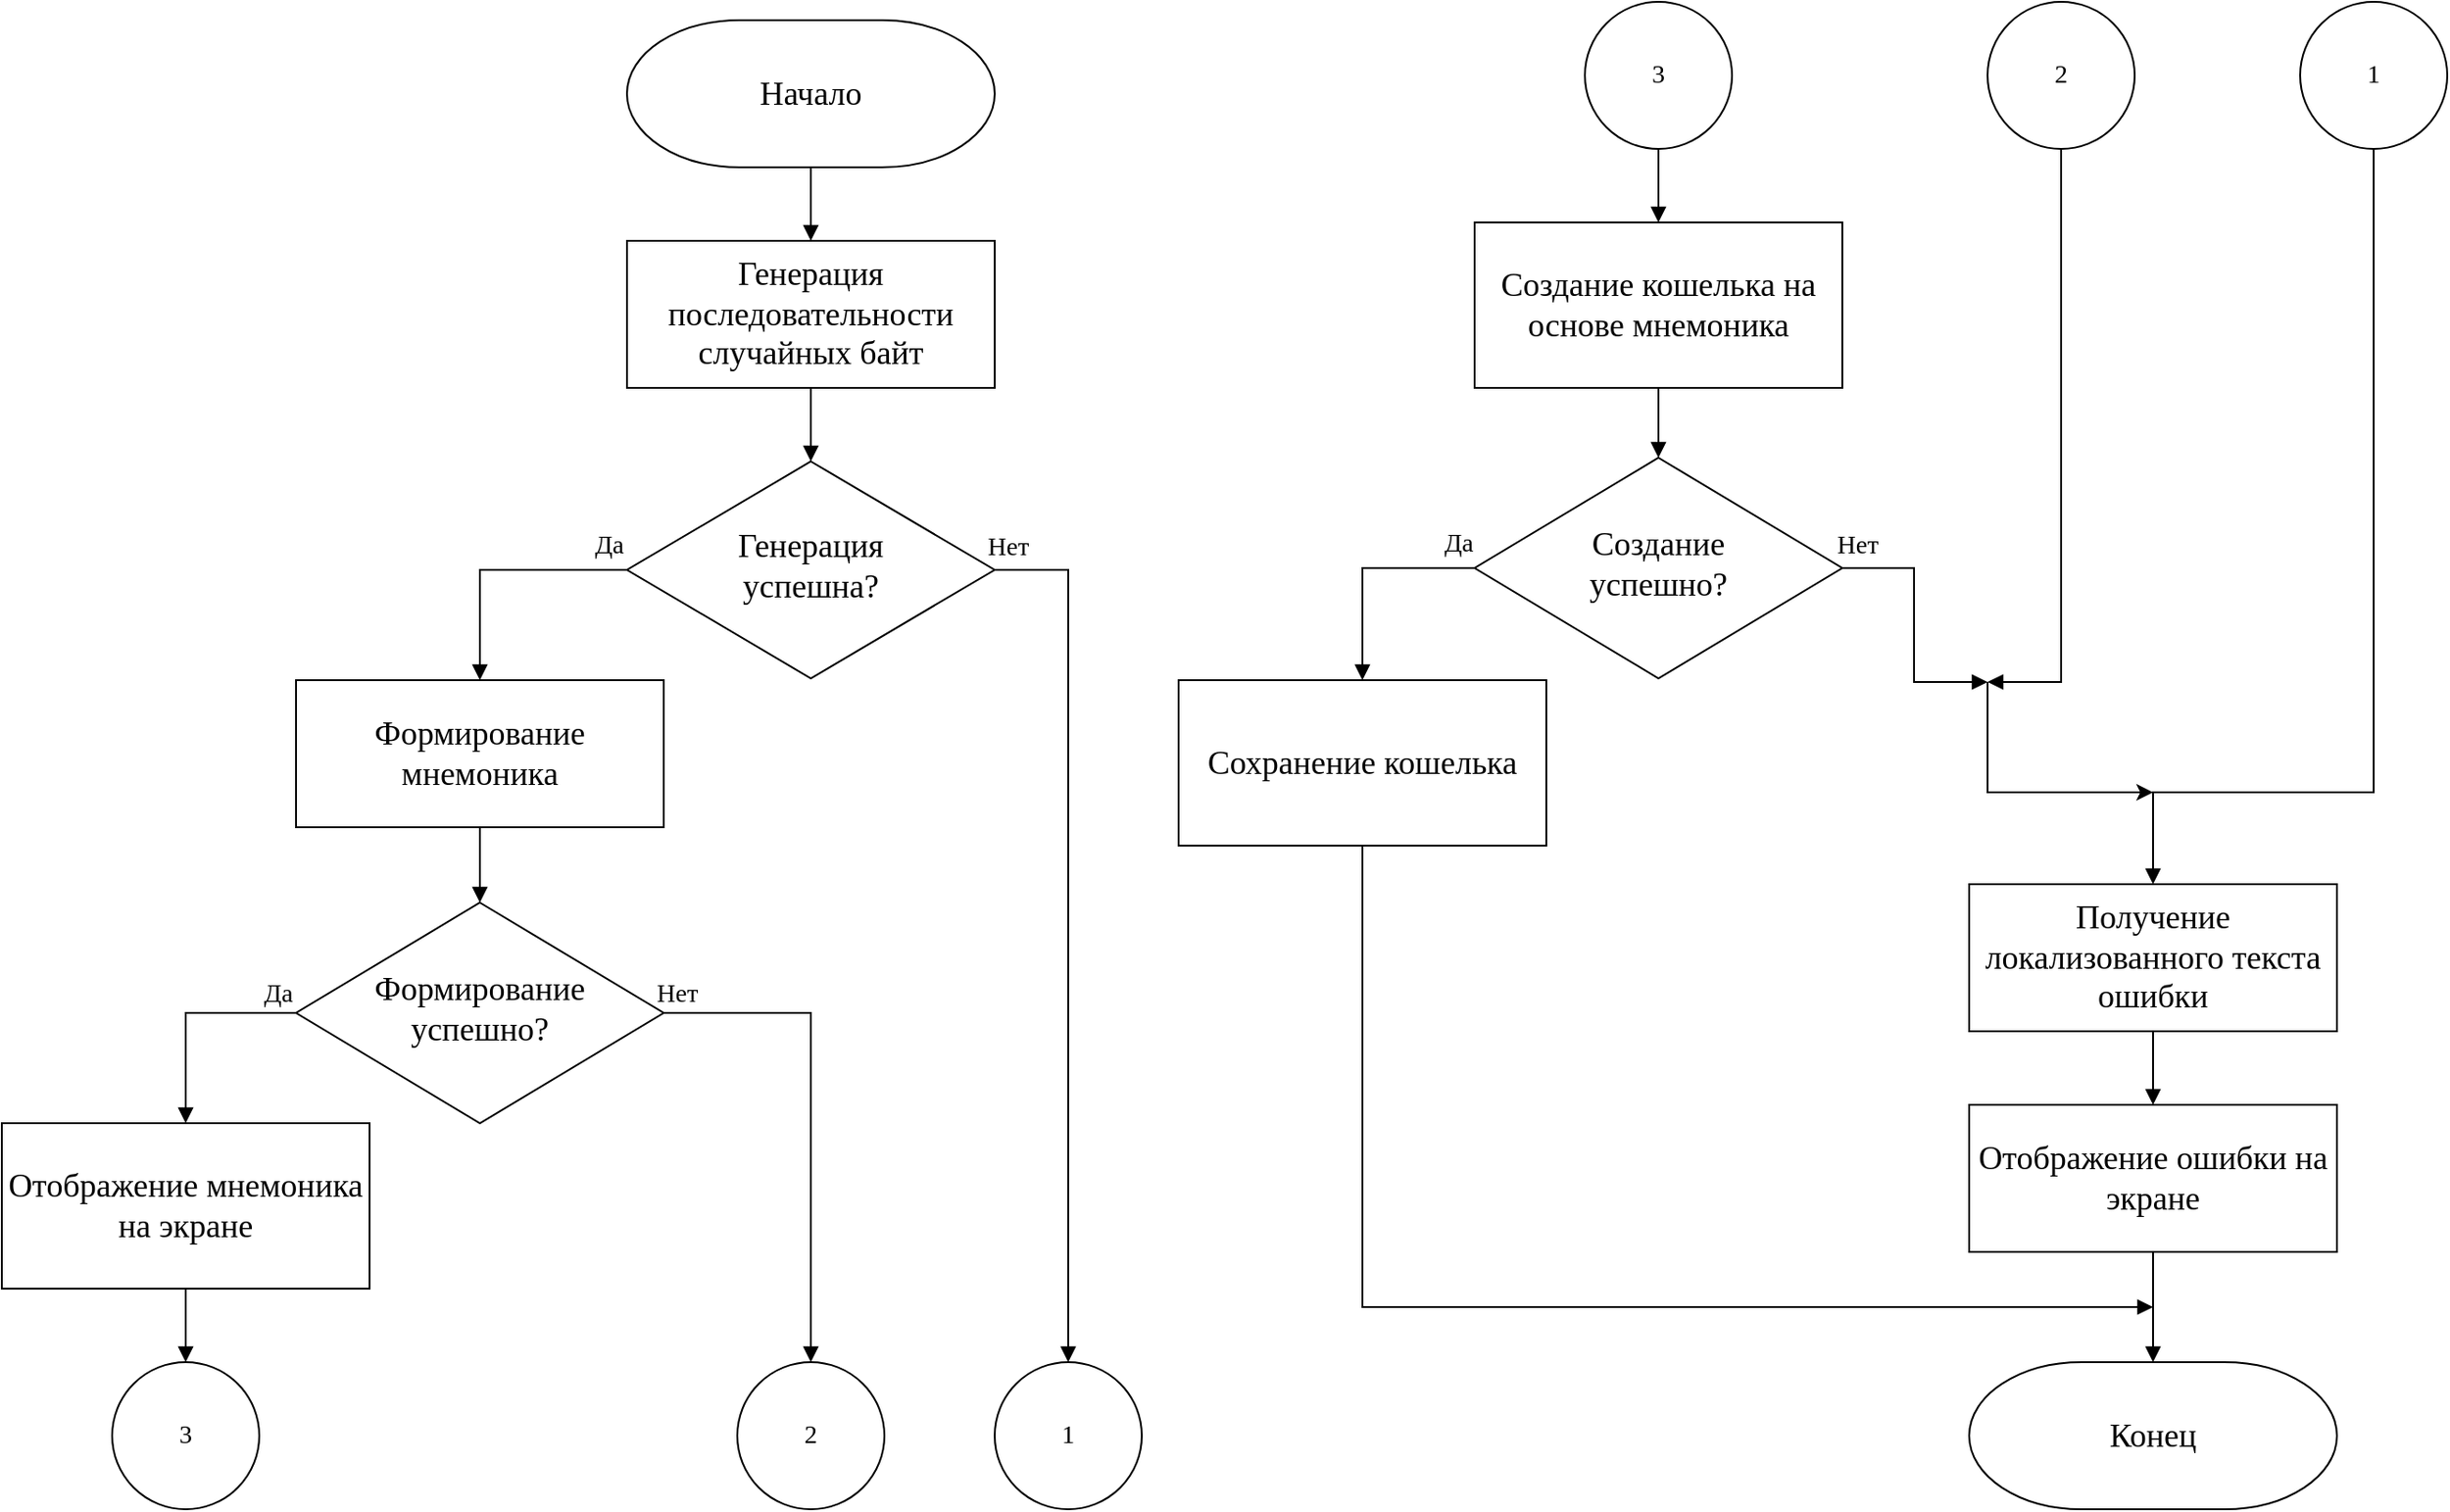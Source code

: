 <mxfile version="14.0.1" type="device" pages="5"><diagram id="C5RBs43oDa-KdzZeNtuy" name="2"><mxGraphModel dx="2066" dy="1129" grid="1" gridSize="10" guides="1" tooltips="1" connect="1" arrows="1" fold="1" page="1" pageScale="1" pageWidth="1654" pageHeight="1169" math="0" shadow="0"><root><mxCell id="WIyWlLk6GJQsqaUBKTNV-0"/><mxCell id="WIyWlLk6GJQsqaUBKTNV-1" parent="WIyWlLk6GJQsqaUBKTNV-0"/><mxCell id="i2LTHWnqqRpf7QYxY0fq-11" style="edgeStyle=orthogonalEdgeStyle;rounded=0;orthogonalLoop=1;jettySize=auto;html=1;entryX=0.5;entryY=0;entryDx=0;entryDy=0;endArrow=block;endFill=1;strokeWidth=1;fontFamily=Times New Roman;fontSize=14;" parent="WIyWlLk6GJQsqaUBKTNV-1" source="-0tbMS5MPVAeXEoB1K1o-1" target="-0tbMS5MPVAeXEoB1K1o-4" edge="1"><mxGeometry relative="1" as="geometry"/></mxCell><mxCell id="-0tbMS5MPVAeXEoB1K1o-1" value="Генерация последовательности случайных байт" style="rounded=0;whiteSpace=wrap;html=1;fontSize=18;glass=0;strokeWidth=1;shadow=0;fontFamily=Times New Roman;perimeterSpacing=0;" parent="WIyWlLk6GJQsqaUBKTNV-1" vertex="1"><mxGeometry x="450" y="180" width="200" height="80" as="geometry"/></mxCell><mxCell id="i2LTHWnqqRpf7QYxY0fq-12" style="edgeStyle=orthogonalEdgeStyle;rounded=0;orthogonalLoop=1;jettySize=auto;html=1;exitX=0;exitY=0.5;exitDx=0;exitDy=0;entryX=0.5;entryY=0;entryDx=0;entryDy=0;endArrow=block;endFill=1;strokeWidth=1;fontFamily=Times New Roman;fontSize=14;" parent="WIyWlLk6GJQsqaUBKTNV-1" source="-0tbMS5MPVAeXEoB1K1o-4" target="-0tbMS5MPVAeXEoB1K1o-36" edge="1"><mxGeometry relative="1" as="geometry"/></mxCell><mxCell id="i2LTHWnqqRpf7QYxY0fq-28" value="Да" style="edgeLabel;html=1;align=center;verticalAlign=middle;resizable=0;points=[];fontSize=14;fontFamily=Times New Roman;" parent="i2LTHWnqqRpf7QYxY0fq-12" vertex="1" connectable="0"><mxGeometry x="-0.507" y="-2" relative="1" as="geometry"><mxPoint x="24.17" y="-11" as="offset"/></mxGeometry></mxCell><mxCell id="i2LTHWnqqRpf7QYxY0fq-17" style="edgeStyle=orthogonalEdgeStyle;rounded=0;orthogonalLoop=1;jettySize=auto;html=1;entryX=0.5;entryY=0;entryDx=0;entryDy=0;endArrow=block;endFill=1;strokeWidth=1;fontFamily=Times New Roman;fontSize=14;" parent="WIyWlLk6GJQsqaUBKTNV-1" source="-0tbMS5MPVAeXEoB1K1o-4" target="i2LTHWnqqRpf7QYxY0fq-4" edge="1"><mxGeometry relative="1" as="geometry"><Array as="points"><mxPoint x="690" y="359"/></Array></mxGeometry></mxCell><mxCell id="i2LTHWnqqRpf7QYxY0fq-29" value="Нет" style="edgeLabel;html=1;align=center;verticalAlign=middle;resizable=0;points=[];fontSize=14;fontFamily=Times New Roman;" parent="i2LTHWnqqRpf7QYxY0fq-17" vertex="1" connectable="0"><mxGeometry x="-0.87" y="1" relative="1" as="geometry"><mxPoint x="-24.17" y="-11" as="offset"/></mxGeometry></mxCell><mxCell id="-0tbMS5MPVAeXEoB1K1o-4" value="Генерация &lt;br&gt;успешна?" style="rhombus;whiteSpace=wrap;html=1;shadow=0;fontFamily=Times New Roman;fontSize=18;align=center;strokeWidth=1;spacing=6;spacingTop=-4;perimeterSpacing=0;" parent="WIyWlLk6GJQsqaUBKTNV-1" vertex="1"><mxGeometry x="450" y="300" width="200" height="118" as="geometry"/></mxCell><mxCell id="i2LTHWnqqRpf7QYxY0fq-27" style="edgeStyle=orthogonalEdgeStyle;rounded=0;orthogonalLoop=1;jettySize=auto;html=1;entryX=0.5;entryY=0;entryDx=0;entryDy=0;endArrow=block;endFill=1;strokeWidth=1;fontFamily=Times New Roman;fontSize=14;" parent="WIyWlLk6GJQsqaUBKTNV-1" source="-0tbMS5MPVAeXEoB1K1o-5" target="-0tbMS5MPVAeXEoB1K1o-11" edge="1"><mxGeometry relative="1" as="geometry"/></mxCell><mxCell id="-0tbMS5MPVAeXEoB1K1o-5" value="Получение локализованного текста ошибки" style="rounded=0;whiteSpace=wrap;html=1;fontSize=18;glass=0;strokeWidth=1;shadow=0;fontFamily=Times New Roman;perimeterSpacing=0;" parent="WIyWlLk6GJQsqaUBKTNV-1" vertex="1"><mxGeometry x="1180" y="530" width="200" height="80" as="geometry"/></mxCell><mxCell id="i2LTHWnqqRpf7QYxY0fq-21" style="edgeStyle=orthogonalEdgeStyle;rounded=0;orthogonalLoop=1;jettySize=auto;html=1;entryX=0.5;entryY=0;entryDx=0;entryDy=0;entryPerimeter=0;endArrow=block;endFill=1;strokeWidth=1;fontFamily=Times New Roman;fontSize=14;" parent="WIyWlLk6GJQsqaUBKTNV-1" source="-0tbMS5MPVAeXEoB1K1o-11" target="i2LTHWnqqRpf7QYxY0fq-9" edge="1"><mxGeometry relative="1" as="geometry"/></mxCell><mxCell id="-0tbMS5MPVAeXEoB1K1o-11" value="Отображение ошибки на экране" style="whiteSpace=wrap;html=1;rounded=0;shadow=0;strokeWidth=1;glass=0;fontFamily=Times New Roman;fontSize=18;perimeterSpacing=0;" parent="WIyWlLk6GJQsqaUBKTNV-1" vertex="1"><mxGeometry x="1180" y="650" width="200" height="80" as="geometry"/></mxCell><mxCell id="i2LTHWnqqRpf7QYxY0fq-15" style="edgeStyle=orthogonalEdgeStyle;rounded=0;orthogonalLoop=1;jettySize=auto;html=1;entryX=0.5;entryY=0;entryDx=0;entryDy=0;endArrow=block;endFill=1;strokeWidth=1;fontFamily=Times New Roman;fontSize=14;" parent="WIyWlLk6GJQsqaUBKTNV-1" source="-0tbMS5MPVAeXEoB1K1o-13" target="i2LTHWnqqRpf7QYxY0fq-2" edge="1"><mxGeometry relative="1" as="geometry"/></mxCell><mxCell id="-0tbMS5MPVAeXEoB1K1o-13" value="Отображение мнемоника на экране" style="rounded=0;whiteSpace=wrap;html=1;fontFamily=Times New Roman;fontSize=18;perimeterSpacing=0;strokeWidth=1;" parent="WIyWlLk6GJQsqaUBKTNV-1" vertex="1"><mxGeometry x="110" y="660" width="200" height="90" as="geometry"/></mxCell><mxCell id="i2LTHWnqqRpf7QYxY0fq-10" style="edgeStyle=orthogonalEdgeStyle;rounded=0;orthogonalLoop=1;jettySize=auto;html=1;entryX=0.5;entryY=0;entryDx=0;entryDy=0;strokeWidth=1;fontFamily=Times New Roman;fontSize=14;endArrow=block;endFill=1;" parent="WIyWlLk6GJQsqaUBKTNV-1" source="-0tbMS5MPVAeXEoB1K1o-28" target="-0tbMS5MPVAeXEoB1K1o-1" edge="1"><mxGeometry relative="1" as="geometry"/></mxCell><mxCell id="-0tbMS5MPVAeXEoB1K1o-28" value="&lt;font style=&quot;font-size: 18px&quot;&gt;Начало&lt;/font&gt;" style="strokeWidth=1;html=1;shape=mxgraph.flowchart.terminator;whiteSpace=wrap;rounded=0;fontFamily=Times New Roman;fontSize=18;perimeterSpacing=0;" parent="WIyWlLk6GJQsqaUBKTNV-1" vertex="1"><mxGeometry x="450" y="60" width="200" height="80" as="geometry"/></mxCell><mxCell id="i2LTHWnqqRpf7QYxY0fq-13" style="edgeStyle=orthogonalEdgeStyle;rounded=0;orthogonalLoop=1;jettySize=auto;html=1;endArrow=block;endFill=1;strokeWidth=1;fontFamily=Times New Roman;fontSize=14;" parent="WIyWlLk6GJQsqaUBKTNV-1" source="-0tbMS5MPVAeXEoB1K1o-36" target="-0tbMS5MPVAeXEoB1K1o-38" edge="1"><mxGeometry relative="1" as="geometry"/></mxCell><mxCell id="-0tbMS5MPVAeXEoB1K1o-36" value="Формирование мнемоника" style="rounded=0;whiteSpace=wrap;html=1;fontSize=18;glass=0;strokeWidth=1;shadow=0;fontFamily=Times New Roman;perimeterSpacing=0;" parent="WIyWlLk6GJQsqaUBKTNV-1" vertex="1"><mxGeometry x="270" y="419" width="200" height="80" as="geometry"/></mxCell><mxCell id="i2LTHWnqqRpf7QYxY0fq-14" style="edgeStyle=orthogonalEdgeStyle;rounded=0;orthogonalLoop=1;jettySize=auto;html=1;entryX=0.5;entryY=0;entryDx=0;entryDy=0;endArrow=block;endFill=1;strokeWidth=1;fontFamily=Times New Roman;fontSize=14;exitX=0;exitY=0.5;exitDx=0;exitDy=0;" parent="WIyWlLk6GJQsqaUBKTNV-1" source="-0tbMS5MPVAeXEoB1K1o-38" target="-0tbMS5MPVAeXEoB1K1o-13" edge="1"><mxGeometry relative="1" as="geometry"><Array as="points"><mxPoint x="210" y="600"/></Array></mxGeometry></mxCell><mxCell id="i2LTHWnqqRpf7QYxY0fq-30" value="Да" style="edgeLabel;html=1;align=center;verticalAlign=middle;resizable=0;points=[];fontSize=14;fontFamily=Times New Roman;" parent="i2LTHWnqqRpf7QYxY0fq-14" vertex="1" connectable="0"><mxGeometry x="-0.661" y="1" relative="1" as="geometry"><mxPoint x="10" y="-11" as="offset"/></mxGeometry></mxCell><mxCell id="i2LTHWnqqRpf7QYxY0fq-16" style="edgeStyle=orthogonalEdgeStyle;rounded=0;orthogonalLoop=1;jettySize=auto;html=1;endArrow=block;endFill=1;strokeWidth=1;fontFamily=Times New Roman;fontSize=14;exitX=1;exitY=0.5;exitDx=0;exitDy=0;" parent="WIyWlLk6GJQsqaUBKTNV-1" source="-0tbMS5MPVAeXEoB1K1o-38" target="i2LTHWnqqRpf7QYxY0fq-3" edge="1"><mxGeometry relative="1" as="geometry"/></mxCell><mxCell id="i2LTHWnqqRpf7QYxY0fq-32" value="Нет" style="edgeLabel;html=1;align=center;verticalAlign=middle;resizable=0;points=[];fontSize=14;fontFamily=Times New Roman;" parent="i2LTHWnqqRpf7QYxY0fq-16" vertex="1" connectable="0"><mxGeometry x="-0.887" y="3" relative="1" as="geometry"><mxPoint x="-8.33" y="-7" as="offset"/></mxGeometry></mxCell><mxCell id="-0tbMS5MPVAeXEoB1K1o-38" value="Формирование &lt;br&gt;успешно?" style="rhombus;whiteSpace=wrap;html=1;shadow=0;fontFamily=Times New Roman;fontSize=18;align=center;strokeWidth=1;spacing=6;spacingTop=-4;perimeterSpacing=0;" parent="WIyWlLk6GJQsqaUBKTNV-1" vertex="1"><mxGeometry x="270" y="540" width="200" height="120" as="geometry"/></mxCell><mxCell id="i2LTHWnqqRpf7QYxY0fq-19" style="edgeStyle=orthogonalEdgeStyle;rounded=0;orthogonalLoop=1;jettySize=auto;html=1;entryX=0.5;entryY=0;entryDx=0;entryDy=0;endArrow=block;endFill=1;strokeWidth=1;fontFamily=Times New Roman;fontSize=14;" parent="WIyWlLk6GJQsqaUBKTNV-1" source="-0tbMS5MPVAeXEoB1K1o-41" target="-0tbMS5MPVAeXEoB1K1o-43" edge="1"><mxGeometry relative="1" as="geometry"/></mxCell><mxCell id="-0tbMS5MPVAeXEoB1K1o-41" value="Создание кошелька на основе мнемоника" style="rounded=0;whiteSpace=wrap;html=1;fontFamily=Times New Roman;fontSize=18;perimeterSpacing=0;strokeWidth=1;" parent="WIyWlLk6GJQsqaUBKTNV-1" vertex="1"><mxGeometry x="911" y="170" width="200" height="90" as="geometry"/></mxCell><mxCell id="i2LTHWnqqRpf7QYxY0fq-20" style="edgeStyle=orthogonalEdgeStyle;rounded=0;orthogonalLoop=1;jettySize=auto;html=1;exitX=0;exitY=0.5;exitDx=0;exitDy=0;entryX=0.5;entryY=0;entryDx=0;entryDy=0;endArrow=block;endFill=1;strokeWidth=1;fontFamily=Times New Roman;fontSize=14;" parent="WIyWlLk6GJQsqaUBKTNV-1" source="-0tbMS5MPVAeXEoB1K1o-43" target="i2LTHWnqqRpf7QYxY0fq-8" edge="1"><mxGeometry relative="1" as="geometry"/></mxCell><mxCell id="i2LTHWnqqRpf7QYxY0fq-31" value="Да" style="edgeLabel;html=1;align=center;verticalAlign=middle;resizable=0;points=[];fontSize=14;fontFamily=Times New Roman;" parent="i2LTHWnqqRpf7QYxY0fq-20" vertex="1" connectable="0"><mxGeometry x="-0.637" relative="1" as="geometry"><mxPoint x="12.5" y="-13" as="offset"/></mxGeometry></mxCell><mxCell id="i2LTHWnqqRpf7QYxY0fq-24" style="edgeStyle=orthogonalEdgeStyle;rounded=0;orthogonalLoop=1;jettySize=auto;html=1;endArrow=block;endFill=1;strokeWidth=1;fontFamily=Times New Roman;fontSize=14;" parent="WIyWlLk6GJQsqaUBKTNV-1" source="-0tbMS5MPVAeXEoB1K1o-43" edge="1"><mxGeometry relative="1" as="geometry"><mxPoint x="1190" y="420" as="targetPoint"/><Array as="points"><mxPoint x="1150" y="358"/><mxPoint x="1150" y="420"/></Array></mxGeometry></mxCell><mxCell id="i2LTHWnqqRpf7QYxY0fq-33" value="Нет" style="edgeLabel;html=1;align=center;verticalAlign=middle;resizable=0;points=[];fontSize=14;fontFamily=Times New Roman;" parent="i2LTHWnqqRpf7QYxY0fq-24" vertex="1" connectable="0"><mxGeometry x="-0.891" relative="1" as="geometry"><mxPoint y="-12" as="offset"/></mxGeometry></mxCell><mxCell id="-0tbMS5MPVAeXEoB1K1o-43" value="Создание &lt;br&gt;успешно?" style="rhombus;whiteSpace=wrap;html=1;shadow=0;fontFamily=Times New Roman;fontSize=18;align=center;strokeWidth=1;spacing=6;spacingTop=-4;perimeterSpacing=0;" parent="WIyWlLk6GJQsqaUBKTNV-1" vertex="1"><mxGeometry x="911" y="298" width="200" height="120" as="geometry"/></mxCell><mxCell id="i2LTHWnqqRpf7QYxY0fq-2" value="3" style="ellipse;whiteSpace=wrap;html=1;aspect=fixed;labelBackgroundColor=#ffffff;strokeWidth=1;fontFamily=Times New Roman;fontSize=14;" parent="WIyWlLk6GJQsqaUBKTNV-1" vertex="1"><mxGeometry x="170" y="790" width="80" height="80" as="geometry"/></mxCell><mxCell id="i2LTHWnqqRpf7QYxY0fq-3" value="2" style="ellipse;whiteSpace=wrap;html=1;aspect=fixed;labelBackgroundColor=#ffffff;strokeWidth=1;fontFamily=Times New Roman;fontSize=14;" parent="WIyWlLk6GJQsqaUBKTNV-1" vertex="1"><mxGeometry x="510" y="790" width="80" height="80" as="geometry"/></mxCell><mxCell id="i2LTHWnqqRpf7QYxY0fq-4" value="1" style="ellipse;whiteSpace=wrap;html=1;aspect=fixed;labelBackgroundColor=#ffffff;strokeWidth=1;fontFamily=Times New Roman;fontSize=14;" parent="WIyWlLk6GJQsqaUBKTNV-1" vertex="1"><mxGeometry x="650" y="790" width="80" height="80" as="geometry"/></mxCell><mxCell id="i2LTHWnqqRpf7QYxY0fq-18" style="edgeStyle=orthogonalEdgeStyle;rounded=0;orthogonalLoop=1;jettySize=auto;html=1;endArrow=block;endFill=1;strokeWidth=1;fontFamily=Times New Roman;fontSize=14;" parent="WIyWlLk6GJQsqaUBKTNV-1" source="i2LTHWnqqRpf7QYxY0fq-5" target="-0tbMS5MPVAeXEoB1K1o-41" edge="1"><mxGeometry relative="1" as="geometry"/></mxCell><mxCell id="i2LTHWnqqRpf7QYxY0fq-5" value="3" style="ellipse;whiteSpace=wrap;html=1;aspect=fixed;labelBackgroundColor=#ffffff;strokeWidth=1;fontFamily=Times New Roman;fontSize=14;" parent="WIyWlLk6GJQsqaUBKTNV-1" vertex="1"><mxGeometry x="971" y="50" width="80" height="80" as="geometry"/></mxCell><mxCell id="i2LTHWnqqRpf7QYxY0fq-23" style="edgeStyle=orthogonalEdgeStyle;rounded=0;orthogonalLoop=1;jettySize=auto;html=1;endArrow=block;endFill=1;strokeWidth=1;fontFamily=Times New Roman;fontSize=14;" parent="WIyWlLk6GJQsqaUBKTNV-1" source="i2LTHWnqqRpf7QYxY0fq-6" edge="1"><mxGeometry relative="1" as="geometry"><mxPoint x="1190" y="420" as="targetPoint"/><Array as="points"><mxPoint x="1230" y="420"/></Array></mxGeometry></mxCell><mxCell id="i2LTHWnqqRpf7QYxY0fq-6" value="2" style="ellipse;whiteSpace=wrap;html=1;aspect=fixed;labelBackgroundColor=#ffffff;strokeWidth=1;fontFamily=Times New Roman;fontSize=14;" parent="WIyWlLk6GJQsqaUBKTNV-1" vertex="1"><mxGeometry x="1190" y="50" width="80" height="80" as="geometry"/></mxCell><mxCell id="i2LTHWnqqRpf7QYxY0fq-25" style="edgeStyle=orthogonalEdgeStyle;rounded=0;orthogonalLoop=1;jettySize=auto;html=1;endArrow=block;endFill=1;strokeWidth=1;fontFamily=Times New Roman;fontSize=14;entryX=0.5;entryY=0;entryDx=0;entryDy=0;" parent="WIyWlLk6GJQsqaUBKTNV-1" source="i2LTHWnqqRpf7QYxY0fq-7" target="-0tbMS5MPVAeXEoB1K1o-5" edge="1"><mxGeometry relative="1" as="geometry"><mxPoint x="1530" y="540" as="targetPoint"/><Array as="points"><mxPoint x="1400" y="480"/><mxPoint x="1280" y="480"/></Array></mxGeometry></mxCell><mxCell id="i2LTHWnqqRpf7QYxY0fq-7" value="1" style="ellipse;whiteSpace=wrap;html=1;aspect=fixed;labelBackgroundColor=#ffffff;strokeWidth=1;fontFamily=Times New Roman;fontSize=14;" parent="WIyWlLk6GJQsqaUBKTNV-1" vertex="1"><mxGeometry x="1360" y="50" width="80" height="80" as="geometry"/></mxCell><mxCell id="i2LTHWnqqRpf7QYxY0fq-22" style="edgeStyle=orthogonalEdgeStyle;rounded=0;orthogonalLoop=1;jettySize=auto;html=1;endArrow=block;endFill=1;strokeWidth=1;fontFamily=Times New Roman;fontSize=14;" parent="WIyWlLk6GJQsqaUBKTNV-1" source="i2LTHWnqqRpf7QYxY0fq-8" edge="1"><mxGeometry relative="1" as="geometry"><mxPoint x="1280" y="760" as="targetPoint"/><Array as="points"><mxPoint x="850" y="760"/><mxPoint x="1280" y="760"/></Array></mxGeometry></mxCell><mxCell id="i2LTHWnqqRpf7QYxY0fq-8" value="Сохранение кошелька" style="rounded=0;whiteSpace=wrap;html=1;fontFamily=Times New Roman;fontSize=18;perimeterSpacing=0;strokeWidth=1;" parent="WIyWlLk6GJQsqaUBKTNV-1" vertex="1"><mxGeometry x="750" y="419" width="200" height="90" as="geometry"/></mxCell><mxCell id="i2LTHWnqqRpf7QYxY0fq-9" value="&lt;font style=&quot;font-size: 18px&quot;&gt;Конец&lt;/font&gt;" style="strokeWidth=1;html=1;shape=mxgraph.flowchart.terminator;whiteSpace=wrap;rounded=0;fontFamily=Times New Roman;fontSize=18;perimeterSpacing=0;" parent="WIyWlLk6GJQsqaUBKTNV-1" vertex="1"><mxGeometry x="1180" y="790" width="200" height="80" as="geometry"/></mxCell><mxCell id="i2LTHWnqqRpf7QYxY0fq-26" value="" style="endArrow=classic;html=1;strokeWidth=1;fontFamily=Times New Roman;fontSize=14;edgeStyle=orthogonalEdgeStyle;rounded=0;" parent="WIyWlLk6GJQsqaUBKTNV-1" edge="1"><mxGeometry width="50" height="50" relative="1" as="geometry"><mxPoint x="1190" y="420" as="sourcePoint"/><mxPoint x="1280" y="480" as="targetPoint"/><Array as="points"><mxPoint x="1190" y="480"/><mxPoint x="1280" y="480"/></Array></mxGeometry></mxCell></root></mxGraphModel></diagram><diagram id="ptU598CFgDjW6VYENa3b" name="3"><mxGraphModel dx="2066" dy="1129" grid="1" gridSize="10" guides="1" tooltips="1" connect="1" arrows="1" fold="1" page="1" pageScale="1" pageWidth="1654" pageHeight="1169" math="0" shadow="0"><root><mxCell id="taRhS8SlFgZPhpJEhL_X-0"/><mxCell id="taRhS8SlFgZPhpJEhL_X-1" parent="taRhS8SlFgZPhpJEhL_X-0"/><mxCell id="OXS_MkMW3TKBYSfHC1qc-0" value="" style="rounded=0;html=1;jettySize=auto;orthogonalLoop=1;fontSize=18;endArrow=block;endFill=1;endSize=8;strokeWidth=1;shadow=0;labelBackgroundColor=none;edgeStyle=orthogonalEdgeStyle;fontFamily=Times New Roman;exitX=0.5;exitY=1;exitDx=0;exitDy=0;" parent="taRhS8SlFgZPhpJEhL_X-1" source="OXS_MkMW3TKBYSfHC1qc-17" target="OXS_MkMW3TKBYSfHC1qc-3" edge="1"><mxGeometry relative="1" as="geometry"><mxPoint x="530" y="290" as="sourcePoint"/></mxGeometry></mxCell><mxCell id="OXS_MkMW3TKBYSfHC1qc-1" style="edgeStyle=orthogonalEdgeStyle;rounded=0;orthogonalLoop=1;jettySize=auto;html=1;entryX=0.5;entryY=0;entryDx=0;entryDy=0;endArrow=block;endFill=1;strokeWidth=1;fontFamily=Times New Roman;fontSize=18;fontColor=#000000;" parent="taRhS8SlFgZPhpJEhL_X-1" source="OXS_MkMW3TKBYSfHC1qc-3" target="OXS_MkMW3TKBYSfHC1qc-7" edge="1"><mxGeometry relative="1" as="geometry"/></mxCell><mxCell id="OXS_MkMW3TKBYSfHC1qc-2" style="edgeStyle=orthogonalEdgeStyle;rounded=0;orthogonalLoop=1;jettySize=auto;html=1;entryX=0.5;entryY=0;entryDx=0;entryDy=0;endArrow=block;endFill=1;strokeWidth=1;fontFamily=Times New Roman;fontSize=18;fontColor=#000000;" parent="taRhS8SlFgZPhpJEhL_X-1" source="OXS_MkMW3TKBYSfHC1qc-3" target="OXS_MkMW3TKBYSfHC1qc-21" edge="1"><mxGeometry relative="1" as="geometry"/></mxCell><mxCell id="OXS_MkMW3TKBYSfHC1qc-3" value="Адрес валиден?" style="rhombus;whiteSpace=wrap;html=1;shadow=0;fontFamily=Times New Roman;fontSize=18;align=center;strokeWidth=1;spacing=6;spacingTop=-4;perimeterSpacing=0;" parent="taRhS8SlFgZPhpJEhL_X-1" vertex="1"><mxGeometry x="450" y="330" width="200" height="118" as="geometry"/></mxCell><mxCell id="OXS_MkMW3TKBYSfHC1qc-4" style="edgeStyle=orthogonalEdgeStyle;rounded=0;orthogonalLoop=1;jettySize=auto;html=1;entryX=0.5;entryY=0;entryDx=0;entryDy=0;endArrow=block;endFill=1;fontFamily=Times New Roman;fontSize=18;strokeWidth=1;exitX=0.5;exitY=1;exitDx=0;exitDy=0;exitPerimeter=0;" parent="taRhS8SlFgZPhpJEhL_X-1" source="OXS_MkMW3TKBYSfHC1qc-19" target="OXS_MkMW3TKBYSfHC1qc-17" edge="1"><mxGeometry relative="1" as="geometry"><mxPoint x="540" y="170" as="sourcePoint"/><mxPoint x="529.48" y="223.84" as="targetPoint"/><Array as="points"><mxPoint x="550" y="160"/></Array></mxGeometry></mxCell><mxCell id="OXS_MkMW3TKBYSfHC1qc-5" style="edgeStyle=orthogonalEdgeStyle;rounded=0;orthogonalLoop=1;jettySize=auto;html=1;exitX=0.5;exitY=1;exitDx=0;exitDy=0;entryX=0.5;entryY=0;entryDx=0;entryDy=0;endArrow=block;endFill=1;strokeWidth=1;fontFamily=Times New Roman;fontSize=18;" parent="taRhS8SlFgZPhpJEhL_X-1" source="OXS_MkMW3TKBYSfHC1qc-20" target="OXS_MkMW3TKBYSfHC1qc-9" edge="1"><mxGeometry relative="1" as="geometry"><mxPoint x="1200" y="250.0" as="sourcePoint"/><mxPoint x="1200" y="290" as="targetPoint"/><Array as="points"><mxPoint x="1220" y="250"/></Array></mxGeometry></mxCell><mxCell id="OXS_MkMW3TKBYSfHC1qc-6" style="edgeStyle=orthogonalEdgeStyle;rounded=0;orthogonalLoop=1;jettySize=auto;html=1;endArrow=block;endFill=1;strokeWidth=1;fontFamily=Times New Roman;fontSize=18;fontColor=#000000;exitX=0.5;exitY=1;exitDx=0;exitDy=0;" parent="taRhS8SlFgZPhpJEhL_X-1" source="OXS_MkMW3TKBYSfHC1qc-7" edge="1"><mxGeometry relative="1" as="geometry"><mxPoint x="550" y="190" as="targetPoint"/><Array as="points"><mxPoint x="290" y="520"/><mxPoint x="170" y="520"/><mxPoint x="170" y="190"/></Array></mxGeometry></mxCell><mxCell id="OXS_MkMW3TKBYSfHC1qc-7" value="Отображение ошибки на экране" style="rounded=0;whiteSpace=wrap;html=1;fontFamily=Times New Roman;fontSize=18;perimeterSpacing=0;strokeWidth=1;" parent="taRhS8SlFgZPhpJEhL_X-1" vertex="1"><mxGeometry x="190" y="410" width="200" height="90" as="geometry"/></mxCell><mxCell id="OXS_MkMW3TKBYSfHC1qc-8" style="edgeStyle=orthogonalEdgeStyle;rounded=0;orthogonalLoop=1;jettySize=auto;html=1;entryX=0.5;entryY=0;entryDx=0;entryDy=0;endArrow=block;endFill=1;strokeWidth=1;fontFamily=Times New Roman;fontSize=18;fontColor=#000000;" parent="taRhS8SlFgZPhpJEhL_X-1" source="OXS_MkMW3TKBYSfHC1qc-9" target="OXS_MkMW3TKBYSfHC1qc-12" edge="1"><mxGeometry relative="1" as="geometry"/></mxCell><mxCell id="OXS_MkMW3TKBYSfHC1qc-9" value="Расчет комиссии&lt;br&gt;за транзакцию" style="rounded=0;whiteSpace=wrap;html=1;fontFamily=Times New Roman;fontSize=18;perimeterSpacing=0;strokeWidth=1;" parent="taRhS8SlFgZPhpJEhL_X-1" vertex="1"><mxGeometry x="1120" y="290" width="200" height="90" as="geometry"/></mxCell><mxCell id="OXS_MkMW3TKBYSfHC1qc-10" style="edgeStyle=orthogonalEdgeStyle;rounded=0;orthogonalLoop=1;jettySize=auto;html=1;entryX=0.5;entryY=0;entryDx=0;entryDy=0;endArrow=block;endFill=1;strokeWidth=1;fontFamily=Times New Roman;fontSize=18;fontColor=#000000;" parent="taRhS8SlFgZPhpJEhL_X-1" source="OXS_MkMW3TKBYSfHC1qc-12" target="OXS_MkMW3TKBYSfHC1qc-14" edge="1"><mxGeometry relative="1" as="geometry"/></mxCell><mxCell id="OXS_MkMW3TKBYSfHC1qc-11" style="edgeStyle=orthogonalEdgeStyle;rounded=0;orthogonalLoop=1;jettySize=auto;html=1;entryX=0.513;entryY=0.005;entryDx=0;entryDy=0;endArrow=block;endFill=1;strokeWidth=1;fontFamily=Times New Roman;fontSize=18;fontColor=#000000;entryPerimeter=0;" parent="taRhS8SlFgZPhpJEhL_X-1" source="OXS_MkMW3TKBYSfHC1qc-12" target="OXS_MkMW3TKBYSfHC1qc-16" edge="1"><mxGeometry relative="1" as="geometry"/></mxCell><mxCell id="OXS_MkMW3TKBYSfHC1qc-12" value="&amp;nbsp; Сумма + комиссия&amp;nbsp;&lt;br&gt;&amp;gt; баланса?" style="rhombus;whiteSpace=wrap;html=1;shadow=0;fontFamily=Times New Roman;fontSize=18;align=center;strokeWidth=1;spacing=6;spacingTop=-4;perimeterSpacing=0;" parent="taRhS8SlFgZPhpJEhL_X-1" vertex="1"><mxGeometry x="1120" y="420" width="200" height="138" as="geometry"/></mxCell><mxCell id="OXS_MkMW3TKBYSfHC1qc-13" style="edgeStyle=orthogonalEdgeStyle;rounded=0;orthogonalLoop=1;jettySize=auto;html=1;endArrow=block;endFill=1;strokeWidth=1;fontFamily=Times New Roman;fontSize=18;fontColor=#000000;exitX=0.5;exitY=1;exitDx=0;exitDy=0;" parent="taRhS8SlFgZPhpJEhL_X-1" source="OXS_MkMW3TKBYSfHC1qc-14" edge="1"><mxGeometry relative="1" as="geometry"><mxPoint x="1220" y="150" as="targetPoint"/><Array as="points"><mxPoint x="960" y="620"/><mxPoint x="840" y="620"/><mxPoint x="840" y="150"/></Array></mxGeometry></mxCell><mxCell id="OXS_MkMW3TKBYSfHC1qc-14" value="Отображение ошибки на экране" style="rounded=0;whiteSpace=wrap;html=1;fontFamily=Times New Roman;fontSize=18;perimeterSpacing=0;strokeWidth=1;" parent="taRhS8SlFgZPhpJEhL_X-1" vertex="1"><mxGeometry x="860" y="510" width="200" height="90" as="geometry"/></mxCell><mxCell id="OXS_MkMW3TKBYSfHC1qc-15" style="edgeStyle=orthogonalEdgeStyle;rounded=0;orthogonalLoop=1;jettySize=auto;html=1;entryX=0.5;entryY=0;entryDx=0;entryDy=0;entryPerimeter=0;endArrow=block;endFill=1;strokeWidth=1;fontFamily=Times New Roman;fontSize=18;fontColor=#000000;" parent="taRhS8SlFgZPhpJEhL_X-1" source="OXS_MkMW3TKBYSfHC1qc-16" target="OXS_MkMW3TKBYSfHC1qc-18" edge="1"><mxGeometry relative="1" as="geometry"><mxPoint x="1197.5" y="730.0" as="targetPoint"/></mxGeometry></mxCell><mxCell id="OXS_MkMW3TKBYSfHC1qc-16" value="Отправка транзакции" style="rounded=0;whiteSpace=wrap;html=1;fontFamily=Times New Roman;fontSize=18;perimeterSpacing=0;strokeWidth=1;" parent="taRhS8SlFgZPhpJEhL_X-1" vertex="1"><mxGeometry x="1117.5" y="590" width="200" height="90" as="geometry"/></mxCell><mxCell id="OXS_MkMW3TKBYSfHC1qc-17" value="Ввод адреса&lt;br&gt;получателя" style="shape=parallelogram;perimeter=parallelogramPerimeter;whiteSpace=wrap;html=1;fixedSize=1;rounded=0;strokeWidth=1;fillColor=#ffffff;fontFamily=Times New Roman;fontSize=18;fontColor=#000000;" parent="taRhS8SlFgZPhpJEhL_X-1" vertex="1"><mxGeometry x="450" y="220" width="200" height="70" as="geometry"/></mxCell><mxCell id="OXS_MkMW3TKBYSfHC1qc-18" value="Конец" style="strokeWidth=1;html=1;shape=mxgraph.flowchart.terminator;whiteSpace=wrap;rounded=0;fontFamily=Times New Roman;fontSize=18;perimeterSpacing=0;" parent="taRhS8SlFgZPhpJEhL_X-1" vertex="1"><mxGeometry x="1118.75" y="730" width="197.5" height="100" as="geometry"/></mxCell><mxCell id="OXS_MkMW3TKBYSfHC1qc-19" value="Начало" style="strokeWidth=1;html=1;shape=mxgraph.flowchart.terminator;whiteSpace=wrap;rounded=0;fontFamily=Times New Roman;fontSize=18;perimeterSpacing=0;" parent="taRhS8SlFgZPhpJEhL_X-1" vertex="1"><mxGeometry x="450" y="60" width="197.5" height="100" as="geometry"/></mxCell><mxCell id="OXS_MkMW3TKBYSfHC1qc-20" value="&lt;div&gt;&lt;span&gt;Ввод суммы&lt;/span&gt;&lt;br&gt;&lt;/div&gt;&lt;div&gt;транзакции&lt;/div&gt;" style="shape=parallelogram;perimeter=parallelogramPerimeter;whiteSpace=wrap;html=1;fixedSize=1;rounded=0;strokeWidth=1;fillColor=#ffffff;fontFamily=Times New Roman;fontSize=18;fontColor=#000000;" parent="taRhS8SlFgZPhpJEhL_X-1" vertex="1"><mxGeometry x="1120.63" y="180" width="198.75" height="70" as="geometry"/></mxCell><mxCell id="OXS_MkMW3TKBYSfHC1qc-21" value="1" style="ellipse;whiteSpace=wrap;html=1;aspect=fixed;rounded=0;strokeWidth=1;fillColor=#ffffff;fontFamily=Times New Roman;fontSize=18;fontColor=#000000;" parent="taRhS8SlFgZPhpJEhL_X-1" vertex="1"><mxGeometry x="510" y="740" width="80" height="80" as="geometry"/></mxCell><mxCell id="OXS_MkMW3TKBYSfHC1qc-22" value="" style="edgeStyle=orthogonalEdgeStyle;rounded=0;orthogonalLoop=1;jettySize=auto;html=1;endArrow=block;endFill=1;strokeWidth=1;fontFamily=Times New Roman;fontSize=18;fontColor=#000000;" parent="taRhS8SlFgZPhpJEhL_X-1" source="OXS_MkMW3TKBYSfHC1qc-23" target="OXS_MkMW3TKBYSfHC1qc-20" edge="1"><mxGeometry relative="1" as="geometry"/></mxCell><mxCell id="OXS_MkMW3TKBYSfHC1qc-23" value="1" style="ellipse;whiteSpace=wrap;html=1;aspect=fixed;rounded=0;strokeWidth=1;fillColor=#ffffff;fontFamily=Times New Roman;fontSize=18;fontColor=#000000;" parent="taRhS8SlFgZPhpJEhL_X-1" vertex="1"><mxGeometry x="1180" y="60" width="80" height="80" as="geometry"/></mxCell></root></mxGraphModel></diagram><diagram id="RrbhXrWzpPMcNx9Vwv2Q" name="4"><mxGraphModel dx="2066" dy="1129" grid="1" gridSize="10" guides="1" tooltips="1" connect="1" arrows="1" fold="1" page="1" pageScale="1" pageWidth="1654" pageHeight="1169" math="0" shadow="0"><root><mxCell id="M9ZZGgVjH3QL6jgqRpxW-0"/><mxCell id="M9ZZGgVjH3QL6jgqRpxW-1" parent="M9ZZGgVjH3QL6jgqRpxW-0"/></root></mxGraphModel></diagram><diagram id="SFxAaFeymP-mxCawvHDN" name="5"><mxGraphModel dx="2066" dy="2298" grid="0" gridSize="10" guides="1" tooltips="1" connect="1" arrows="1" fold="1" page="1" pageScale="1" pageWidth="827" pageHeight="1169" math="0" shadow="0"><root><mxCell id="5rACGxbP9nuBBcY4xnY3-0"/><mxCell id="5rACGxbP9nuBBcY4xnY3-1" parent="5rACGxbP9nuBBcY4xnY3-0"/><mxCell id="SYNgwVE-MJqR5yV05VBx-0" style="edgeStyle=none;rounded=0;orthogonalLoop=1;jettySize=auto;html=1;entryX=0.158;entryY=0.938;entryDx=0;entryDy=0;entryPerimeter=0;fontFamily=Times New Roman;fontSize=18;" parent="5rACGxbP9nuBBcY4xnY3-1" source="SYNgwVE-MJqR5yV05VBx-3" target="SYNgwVE-MJqR5yV05VBx-6" edge="1"><mxGeometry relative="1" as="geometry"/></mxCell><mxCell id="SYNgwVE-MJqR5yV05VBx-1" style="edgeStyle=none;rounded=0;orthogonalLoop=1;jettySize=auto;html=1;entryX=-0.008;entryY=0.625;entryDx=0;entryDy=0;entryPerimeter=0;fontFamily=Times New Roman;fontSize=18;" parent="5rACGxbP9nuBBcY4xnY3-1" source="SYNgwVE-MJqR5yV05VBx-3" target="SYNgwVE-MJqR5yV05VBx-11" edge="1"><mxGeometry relative="1" as="geometry"/></mxCell><mxCell id="SYNgwVE-MJqR5yV05VBx-2" style="edgeStyle=none;rounded=0;orthogonalLoop=1;jettySize=auto;html=1;entryX=0;entryY=0;entryDx=0;entryDy=0;fontFamily=Times New Roman;fontSize=18;" parent="5rACGxbP9nuBBcY4xnY3-1" target="SYNgwVE-MJqR5yV05VBx-14" edge="1"><mxGeometry relative="1" as="geometry"><mxPoint x="104" y="-625" as="sourcePoint"/></mxGeometry></mxCell><mxCell id="SYNgwVE-MJqR5yV05VBx-3" value="Пользователь" style="shape=umlActor;verticalLabelPosition=bottom;verticalAlign=top;html=1;outlineConnect=0;fontSize=18;fontFamily=Times New Roman;" parent="5rACGxbP9nuBBcY4xnY3-1" vertex="1"><mxGeometry x="54" y="-715" width="30" height="60" as="geometry"/></mxCell><mxCell id="SYNgwVE-MJqR5yV05VBx-4" style="orthogonalLoop=1;jettySize=auto;html=1;fontFamily=Times New Roman;fontSize=18;rounded=0;" parent="5rACGxbP9nuBBcY4xnY3-1" source="SYNgwVE-MJqR5yV05VBx-6" target="SYNgwVE-MJqR5yV05VBx-11" edge="1"><mxGeometry relative="1" as="geometry"/></mxCell><mxCell id="SYNgwVE-MJqR5yV05VBx-5" value="&amp;lt;&amp;lt;include&amp;gt;&amp;gt;" style="edgeLabel;html=1;align=center;verticalAlign=middle;resizable=0;points=[];fontSize=18;fontFamily=Times New Roman;" parent="SYNgwVE-MJqR5yV05VBx-4" vertex="1" connectable="0"><mxGeometry x="-0.257" y="-2" relative="1" as="geometry"><mxPoint as="offset"/></mxGeometry></mxCell><mxCell id="SYNgwVE-MJqR5yV05VBx-6" value="Сброс аккаунта" style="ellipse;whiteSpace=wrap;html=1;fontSize=18;fontFamily=Times New Roman;" parent="5rACGxbP9nuBBcY4xnY3-1" vertex="1"><mxGeometry x="164" y="-895" width="120" height="80" as="geometry"/></mxCell><mxCell id="SYNgwVE-MJqR5yV05VBx-7" style="edgeStyle=none;rounded=0;orthogonalLoop=1;jettySize=auto;html=1;fontFamily=Times New Roman;fontSize=18;" parent="5rACGxbP9nuBBcY4xnY3-1" source="SYNgwVE-MJqR5yV05VBx-11" target="SYNgwVE-MJqR5yV05VBx-14" edge="1"><mxGeometry relative="1" as="geometry"/></mxCell><mxCell id="SYNgwVE-MJqR5yV05VBx-8" value="&amp;lt;&amp;lt;include&amp;gt;&amp;gt;" style="edgeLabel;html=1;align=center;verticalAlign=middle;resizable=0;points=[];fontSize=18;fontFamily=Times New Roman;" parent="SYNgwVE-MJqR5yV05VBx-7" vertex="1" connectable="0"><mxGeometry x="0.167" relative="1" as="geometry"><mxPoint y="-5" as="offset"/></mxGeometry></mxCell><mxCell id="SYNgwVE-MJqR5yV05VBx-9" style="edgeStyle=none;rounded=0;orthogonalLoop=1;jettySize=auto;html=1;entryX=0;entryY=0.5;entryDx=0;entryDy=0;fontFamily=Times New Roman;fontSize=18;exitX=1;exitY=0;exitDx=0;exitDy=0;" parent="5rACGxbP9nuBBcY4xnY3-1" source="SYNgwVE-MJqR5yV05VBx-14" target="SYNgwVE-MJqR5yV05VBx-23" edge="1"><mxGeometry relative="1" as="geometry"/></mxCell><mxCell id="SYNgwVE-MJqR5yV05VBx-10" value="&amp;lt;&amp;lt;extend&amp;gt;&amp;gt;" style="edgeLabel;html=1;align=center;verticalAlign=middle;resizable=0;points=[];fontSize=18;fontFamily=Times New Roman;" parent="SYNgwVE-MJqR5yV05VBx-9" vertex="1" connectable="0"><mxGeometry x="-0.2" relative="1" as="geometry"><mxPoint as="offset"/></mxGeometry></mxCell><mxCell id="SYNgwVE-MJqR5yV05VBx-11" value="Первоначальная&lt;br&gt;настройка" style="ellipse;whiteSpace=wrap;html=1;fontSize=18;fontFamily=Times New Roman;" parent="5rACGxbP9nuBBcY4xnY3-1" vertex="1"><mxGeometry x="154" y="-745" width="140" height="100" as="geometry"/></mxCell><mxCell id="SYNgwVE-MJqR5yV05VBx-12" style="edgeStyle=none;rounded=0;orthogonalLoop=1;jettySize=auto;html=1;exitX=0.5;exitY=1;exitDx=0;exitDy=0;entryX=0;entryY=0;entryDx=0;entryDy=0;fontFamily=Times New Roman;fontSize=18;" parent="5rACGxbP9nuBBcY4xnY3-1" source="SYNgwVE-MJqR5yV05VBx-14" target="SYNgwVE-MJqR5yV05VBx-32" edge="1"><mxGeometry relative="1" as="geometry"/></mxCell><mxCell id="SYNgwVE-MJqR5yV05VBx-13" value="&amp;lt;&amp;lt;extend&amp;gt;&amp;gt;" style="edgeLabel;html=1;align=center;verticalAlign=middle;resizable=0;points=[];fontSize=18;fontFamily=Times New Roman;" parent="SYNgwVE-MJqR5yV05VBx-12" vertex="1" connectable="0"><mxGeometry x="-0.234" y="-3" relative="1" as="geometry"><mxPoint as="offset"/></mxGeometry></mxCell><mxCell id="SYNgwVE-MJqR5yV05VBx-14" value="Вход" style="ellipse;whiteSpace=wrap;html=1;fontSize=18;fontFamily=Times New Roman;" parent="5rACGxbP9nuBBcY4xnY3-1" vertex="1"><mxGeometry x="164" y="-585" width="120" height="80" as="geometry"/></mxCell><mxCell id="SYNgwVE-MJqR5yV05VBx-15" style="edgeStyle=none;rounded=0;orthogonalLoop=1;jettySize=auto;html=1;exitX=1;exitY=1;exitDx=0;exitDy=0;fontFamily=Times New Roman;fontSize=18;" parent="5rACGxbP9nuBBcY4xnY3-1" source="SYNgwVE-MJqR5yV05VBx-23" target="SYNgwVE-MJqR5yV05VBx-29" edge="1"><mxGeometry relative="1" as="geometry"/></mxCell><mxCell id="SYNgwVE-MJqR5yV05VBx-16" value="&amp;lt;&amp;lt;extend&amp;gt;&amp;gt;" style="edgeLabel;html=1;align=center;verticalAlign=middle;resizable=0;points=[];fontSize=18;fontFamily=Times New Roman;" parent="SYNgwVE-MJqR5yV05VBx-15" vertex="1" connectable="0"><mxGeometry x="-0.23" y="5" relative="1" as="geometry"><mxPoint x="-2.24" y="19.55" as="offset"/></mxGeometry></mxCell><mxCell id="SYNgwVE-MJqR5yV05VBx-17" style="edgeStyle=none;rounded=0;orthogonalLoop=1;jettySize=auto;html=1;exitX=1;exitY=0.5;exitDx=0;exitDy=0;fontFamily=Times New Roman;fontSize=18;" parent="5rACGxbP9nuBBcY4xnY3-1" source="SYNgwVE-MJqR5yV05VBx-23" target="SYNgwVE-MJqR5yV05VBx-27" edge="1"><mxGeometry relative="1" as="geometry"/></mxCell><mxCell id="SYNgwVE-MJqR5yV05VBx-18" value="&amp;lt;&amp;lt;extend&amp;gt;&amp;gt;" style="edgeLabel;html=1;align=center;verticalAlign=middle;resizable=0;points=[];fontSize=18;fontFamily=Times New Roman;" parent="SYNgwVE-MJqR5yV05VBx-17" vertex="1" connectable="0"><mxGeometry x="-0.172" y="2" relative="1" as="geometry"><mxPoint x="12.72" y="-8.09" as="offset"/></mxGeometry></mxCell><mxCell id="SYNgwVE-MJqR5yV05VBx-19" style="edgeStyle=none;rounded=0;orthogonalLoop=1;jettySize=auto;html=1;exitX=1;exitY=0;exitDx=0;exitDy=0;fontFamily=Times New Roman;fontSize=18;" parent="5rACGxbP9nuBBcY4xnY3-1" source="SYNgwVE-MJqR5yV05VBx-23" target="SYNgwVE-MJqR5yV05VBx-28" edge="1"><mxGeometry relative="1" as="geometry"/></mxCell><mxCell id="SYNgwVE-MJqR5yV05VBx-20" value="&amp;lt;&amp;lt;extend&amp;gt;&amp;gt;" style="edgeLabel;html=1;align=center;verticalAlign=middle;resizable=0;points=[];fontSize=18;fontFamily=Times New Roman;" parent="SYNgwVE-MJqR5yV05VBx-19" vertex="1" connectable="0"><mxGeometry x="0.098" relative="1" as="geometry"><mxPoint as="offset"/></mxGeometry></mxCell><mxCell id="SYNgwVE-MJqR5yV05VBx-21" style="edgeStyle=none;rounded=0;orthogonalLoop=1;jettySize=auto;html=1;exitX=0.5;exitY=0;exitDx=0;exitDy=0;entryX=0.5;entryY=1;entryDx=0;entryDy=0;fontFamily=Times New Roman;fontSize=18;" parent="5rACGxbP9nuBBcY4xnY3-1" source="SYNgwVE-MJqR5yV05VBx-23" target="SYNgwVE-MJqR5yV05VBx-24" edge="1"><mxGeometry relative="1" as="geometry"/></mxCell><mxCell id="SYNgwVE-MJqR5yV05VBx-22" value="&amp;lt;&amp;lt;extend&amp;gt;&amp;gt;" style="edgeLabel;html=1;align=center;verticalAlign=middle;resizable=0;points=[];fontSize=18;fontFamily=Times New Roman;" parent="SYNgwVE-MJqR5yV05VBx-21" vertex="1" connectable="0"><mxGeometry x="-0.104" relative="1" as="geometry"><mxPoint as="offset"/></mxGeometry></mxCell><mxCell id="SYNgwVE-MJqR5yV05VBx-23" value="Создание кошелька" style="ellipse;whiteSpace=wrap;html=1;fontSize=18;fontFamily=Times New Roman;" parent="5rACGxbP9nuBBcY4xnY3-1" vertex="1"><mxGeometry x="424" y="-735" width="120" height="80" as="geometry"/></mxCell><mxCell id="SYNgwVE-MJqR5yV05VBx-24" value="Запрос транзакции" style="ellipse;whiteSpace=wrap;html=1;fontSize=18;fontFamily=Times New Roman;" parent="5rACGxbP9nuBBcY4xnY3-1" vertex="1"><mxGeometry x="314" y="-1005" width="120" height="80" as="geometry"/></mxCell><mxCell id="SYNgwVE-MJqR5yV05VBx-25" style="edgeStyle=none;rounded=0;orthogonalLoop=1;jettySize=auto;html=1;exitX=0.5;exitY=0;exitDx=0;exitDy=0;entryX=1;entryY=1;entryDx=0;entryDy=0;fontFamily=Times New Roman;fontSize=18;" parent="5rACGxbP9nuBBcY4xnY3-1" source="SYNgwVE-MJqR5yV05VBx-27" target="SYNgwVE-MJqR5yV05VBx-28" edge="1"><mxGeometry relative="1" as="geometry"/></mxCell><mxCell id="SYNgwVE-MJqR5yV05VBx-26" value="&amp;lt;&amp;lt;include&amp;gt;&amp;gt;" style="edgeLabel;html=1;align=center;verticalAlign=middle;resizable=0;points=[];fontSize=18;fontFamily=Times New Roman;" parent="SYNgwVE-MJqR5yV05VBx-25" vertex="1" connectable="0"><mxGeometry x="0.19" relative="1" as="geometry"><mxPoint x="10.17" y="7.4" as="offset"/></mxGeometry></mxCell><mxCell id="SYNgwVE-MJqR5yV05VBx-27" value="Сканирование QR-кода" style="ellipse;whiteSpace=wrap;html=1;fontSize=18;fontFamily=Times New Roman;" parent="5rACGxbP9nuBBcY4xnY3-1" vertex="1"><mxGeometry x="644" y="-835" width="120" height="80" as="geometry"/></mxCell><mxCell id="SYNgwVE-MJqR5yV05VBx-28" value="Отправка транзакции" style="ellipse;whiteSpace=wrap;html=1;fontSize=18;fontFamily=Times New Roman;" parent="5rACGxbP9nuBBcY4xnY3-1" vertex="1"><mxGeometry x="484" y="-995" width="120" height="80" as="geometry"/></mxCell><mxCell id="SYNgwVE-MJqR5yV05VBx-29" value="Просмотр истории транзакций" style="ellipse;whiteSpace=wrap;html=1;fontSize=18;fontFamily=Times New Roman;" parent="5rACGxbP9nuBBcY4xnY3-1" vertex="1"><mxGeometry x="479" y="-555" width="130" height="90" as="geometry"/></mxCell><mxCell id="SYNgwVE-MJqR5yV05VBx-30" style="edgeStyle=none;rounded=0;orthogonalLoop=1;jettySize=auto;html=1;exitX=1;exitY=0.5;exitDx=0;exitDy=0;entryX=0;entryY=0.5;entryDx=0;entryDy=0;fontFamily=Times New Roman;fontSize=18;" parent="5rACGxbP9nuBBcY4xnY3-1" source="SYNgwVE-MJqR5yV05VBx-32" target="SYNgwVE-MJqR5yV05VBx-33" edge="1"><mxGeometry relative="1" as="geometry"/></mxCell><mxCell id="SYNgwVE-MJqR5yV05VBx-31" value="&amp;lt;&amp;lt;extend&amp;gt;&amp;gt;" style="edgeLabel;html=1;align=center;verticalAlign=middle;resizable=0;points=[];fontSize=18;fontFamily=Times New Roman;" parent="SYNgwVE-MJqR5yV05VBx-30" vertex="1" connectable="0"><mxGeometry x="-0.314" y="-1" relative="1" as="geometry"><mxPoint x="19" y="-1" as="offset"/></mxGeometry></mxCell><mxCell id="SYNgwVE-MJqR5yV05VBx-32" value="Настройка приложения" style="ellipse;whiteSpace=wrap;html=1;fontSize=18;fontFamily=Times New Roman;" parent="5rACGxbP9nuBBcY4xnY3-1" vertex="1"><mxGeometry x="304" y="-415" width="120" height="80" as="geometry"/></mxCell><mxCell id="SYNgwVE-MJqR5yV05VBx-33" value="Удаление кошелька" style="ellipse;whiteSpace=wrap;html=1;fontSize=18;fontFamily=Times New Roman;" parent="5rACGxbP9nuBBcY4xnY3-1" vertex="1"><mxGeometry x="574" y="-415" width="120" height="80" as="geometry"/></mxCell><mxCell id="SYNgwVE-MJqR5yV05VBx-34" value="" style="rounded=0;whiteSpace=wrap;html=1;fontFamily=Times New Roman;fontSize=18;fillColor=none;" parent="5rACGxbP9nuBBcY4xnY3-1" vertex="1"><mxGeometry x="124" y="-1050" width="650" height="770" as="geometry"/></mxCell><mxCell id="SYNgwVE-MJqR5yV05VBx-35" value="Система" style="text;html=1;align=center;verticalAlign=middle;resizable=0;points=[];autosize=1;fontSize=18;fontFamily=Times New Roman;" parent="5rACGxbP9nuBBcY4xnY3-1" vertex="1"><mxGeometry x="434" y="-1080" width="80" height="30" as="geometry"/></mxCell></root></mxGraphModel></diagram><diagram id="DAdkvs0wV4EsEY4xqNf9" name="6"><mxGraphModel dx="2066" dy="1129" grid="1" gridSize="10" guides="1" tooltips="1" connect="1" arrows="1" fold="1" page="1" pageScale="1" pageWidth="1654" pageHeight="1169" math="0" shadow="0"><root><mxCell id="pb6o_ImMcsyZxntIyInL-0"/><mxCell id="pb6o_ImMcsyZxntIyInL-1" parent="pb6o_ImMcsyZxntIyInL-0"/><mxCell id="9W8H3Geuru9gYHcHBs3o-0" style="edgeStyle=orthogonalEdgeStyle;rounded=0;orthogonalLoop=1;jettySize=auto;html=1;startSize=6;endArrow=diamond;endFill=1;endSize=14;strokeWidth=1;fontFamily=Times New Roman;fontSize=14;" parent="pb6o_ImMcsyZxntIyInL-1" source="9W8H3Geuru9gYHcHBs3o-1" target="9W8H3Geuru9gYHcHBs3o-6" edge="1"><mxGeometry relative="1" as="geometry"><Array as="points"><mxPoint x="525" y="390"/><mxPoint x="800" y="390"/></Array></mxGeometry></mxCell><mxCell id="9W8H3Geuru9gYHcHBs3o-1" value="&lt;&lt;interface&gt;&gt;&#10;BTCCoreComponent" style="swimlane;fontStyle=0;align=center;verticalAlign=top;childLayout=stackLayout;horizontal=1;startSize=50;horizontalStack=0;resizeParent=1;resizeLast=0;collapsible=1;marginBottom=0;rounded=0;shadow=0;strokeWidth=1;labelBackgroundColor=#ffffff;fontFamily=Times New Roman;fontSize=14;" parent="pb6o_ImMcsyZxntIyInL-1" vertex="1"><mxGeometry x="240" y="80" width="570" height="270" as="geometry"><mxRectangle x="550" y="140" width="160" height="26" as="alternateBounds"/></mxGeometry></mxCell><mxCell id="9W8H3Geuru9gYHcHBs3o-2" value="+ generateSeed(): String[0..*]&#10;+ generateKey(seed: String[0..*], networkType: BTCNetworkType): BTCKey&#10;+ verifySeed(_ seed: String[0..*]): Bool&#10;+ getAddress(seed: String[0..*], networkType: BTCNetworkType): String&#10;+ getPrivateKey(seed: String[0..*], networkType: BTCNetworkType): String&#10;+ getPrivateKeyData(seed: String[0..*], networkType: BTCNetworkType): Data&#10;+ calculateTransactionFee(amount: Int, feePerKb: Int, unspentOutputs: [BTCTransactionOutput], &#10;networkType: BTCNetworkType): Int&#10;+ createTransaction(privateKey: BTCKey, outputs: BTCTransactionOutput[0..*], &#10;changeAddress: BTCAddress, toAddress: BTCAddress, value: BTCAmount, fee: BTCAmount, &#10;checkSignature: Bool): BTCTransaction?&#10;+ getTransactionHex(transaction: BTCTransaction): String?" style="text;align=left;verticalAlign=top;spacingLeft=4;spacingRight=4;overflow=hidden;rotatable=0;points=[[0,0.5],[1,0.5]];portConstraint=eastwest;fontFamily=Times New Roman;fontSize=14;strokeWidth=1;" parent="9W8H3Geuru9gYHcHBs3o-1" vertex="1"><mxGeometry y="50" width="570" height="220" as="geometry"/></mxCell><mxCell id="9W8H3Geuru9gYHcHBs3o-3" style="edgeStyle=orthogonalEdgeStyle;rounded=0;orthogonalLoop=1;jettySize=auto;html=1;fontFamily=Times New Roman;fontSize=14;dashed=1;strokeWidth=1;endArrow=block;endFill=0;endSize=14;entryX=1.001;entryY=0.41;entryDx=0;entryDy=0;entryPerimeter=0;" parent="pb6o_ImMcsyZxntIyInL-1" source="9W8H3Geuru9gYHcHBs3o-4" target="9W8H3Geuru9gYHcHBs3o-2" edge="1"><mxGeometry relative="1" as="geometry"><mxPoint x="840" y="200" as="targetPoint"/><Array as="points"><mxPoint x="850" y="220"/></Array></mxGeometry></mxCell><mxCell id="9W8H3Geuru9gYHcHBs3o-4" value="BTCCoreComponentImp" style="swimlane;fontStyle=0;align=center;verticalAlign=top;childLayout=stackLayout;horizontal=1;startSize=30;horizontalStack=0;resizeParent=1;resizeLast=0;collapsible=1;marginBottom=0;rounded=0;shadow=0;strokeWidth=1;labelBackgroundColor=#ffffff;fontFamily=Times New Roman;fontSize=14;" parent="pb6o_ImMcsyZxntIyInL-1" vertex="1"><mxGeometry x="880" y="80" width="570" height="270" as="geometry"><mxRectangle x="550" y="140" width="160" height="26" as="alternateBounds"/></mxGeometry></mxCell><mxCell id="9W8H3Geuru9gYHcHBs3o-5" value="+ generateSeed(): String[0..*]&#10;+ generateKey(seed: String[0..*], networkType: BTCNetworkType): BTCKey&#10;+ verifySeed(_ seed: String[0..*]): Bool&#10;+ getAddress(seed: String[0..*], networkType: BTCNetworkType): String&#10;+ getPrivateKey(seed: String[0..*], networkType: BTCNetworkType): String&#10;+ getPrivateKeyData(seed: String[0..*], networkType: BTCNetworkType): Data&#10;+ calculateTransactionFee(amount: Int, feePerKb: Int, unspentOutputs: [BTCTransactionOutput], &#10;networkType: BTCNetworkType): Int&#10;+ createTransaction(privateKey: BTCKey, outputs: BTCTransactionOutput[0..*], &#10;changeAddress: BTCAddress, toAddress: BTCAddress, value: BTCAmount, fee: BTCAmount, &#10;checkSignature: Bool): BTCTransaction?&#10;+ getTransactionHex(transaction: BTCTransaction): String?" style="text;align=left;verticalAlign=top;spacingLeft=4;spacingRight=4;overflow=hidden;rotatable=0;points=[[0,0.5],[1,0.5]];portConstraint=eastwest;fontFamily=Times New Roman;fontSize=14;strokeWidth=1;" parent="9W8H3Geuru9gYHcHBs3o-4" vertex="1"><mxGeometry y="30" width="570" height="220" as="geometry"/></mxCell><mxCell id="9W8H3Geuru9gYHcHBs3o-6" value="&lt;&lt;interface&gt;&gt;&#10;BTCAuthService" style="swimlane;fontStyle=0;align=center;verticalAlign=top;childLayout=stackLayout;horizontal=1;startSize=50;horizontalStack=0;resizeParent=1;resizeLast=0;collapsible=1;marginBottom=0;rounded=0;shadow=0;strokeWidth=1;labelBackgroundColor=#ffffff;fontFamily=Times New Roman;fontSize=14;" parent="pb6o_ImMcsyZxntIyInL-1" vertex="1"><mxGeometry x="640" y="440" width="320" height="300" as="geometry"><mxRectangle x="550" y="140" width="160" height="26" as="alternateBounds"/></mxGeometry></mxCell><mxCell id="9W8H3Geuru9gYHcHBs3o-7" value="+ hasWallets: Bool" style="text;align=left;verticalAlign=top;spacingLeft=4;spacingRight=4;overflow=hidden;rotatable=0;points=[[0,0.5],[1,0.5]];portConstraint=eastwest;fontFamily=Times New Roman;fontSize=14;strokeColor=#000000;strokeWidth=1;" parent="9W8H3Geuru9gYHcHBs3o-6" vertex="1"><mxGeometry y="50" width="320" height="26" as="geometry"/></mxCell><mxCell id="9W8H3Geuru9gYHcHBs3o-8" value="+ getSeed(): String&#10;+ verifySeed(seed: String): Bool&#10;+ obtainPrivateKey(seed: String): String&#10;+ createWallet(seed: String): BTCWallet&#10;+ getWallets(): BTCWallet[0..*]&#10;+ getAllWallets(): BTCWallet[0..*]&#10;+ getCurrentWallet(): BTCWallet&#10;+ isWalletExist(wallet: BTCWallet): Bool&#10;+ saveWallet(wallet: BTCWallet, makeCurrent: Bool) &#10;+ selectWallet(wallet: BTCWallet) &#10;+ deleteWallet(wallet: BTCWallet) &#10;+ clear() " style="text;align=left;verticalAlign=top;spacingLeft=4;spacingRight=4;overflow=hidden;rotatable=0;points=[[0,0.5],[1,0.5]];portConstraint=eastwest;fontFamily=Times New Roman;fontSize=14;strokeWidth=1;" parent="9W8H3Geuru9gYHcHBs3o-6" vertex="1"><mxGeometry y="76" width="320" height="224" as="geometry"/></mxCell><mxCell id="9W8H3Geuru9gYHcHBs3o-9" value="BTCAuthServiceImp" style="swimlane;fontStyle=0;align=center;verticalAlign=top;childLayout=stackLayout;horizontal=1;startSize=30;horizontalStack=0;resizeParent=1;resizeLast=0;collapsible=1;marginBottom=0;rounded=0;shadow=0;strokeWidth=1;labelBackgroundColor=#ffffff;fontFamily=Times New Roman;fontSize=14;" parent="pb6o_ImMcsyZxntIyInL-1" vertex="1"><mxGeometry x="240" y="440" width="320" height="420" as="geometry"><mxRectangle x="550" y="140" width="160" height="26" as="alternateBounds"/></mxGeometry></mxCell><mxCell id="9W8H3Geuru9gYHcHBs3o-10" value="+ btcCoreComponent: BTCCoreComponent&#10;+ storageService: PublicDataService&#10;+ currentNetwork: BTCNetworkType&#10;+ hasWallets: Bool&#10;" style="text;align=left;verticalAlign=top;spacingLeft=4;spacingRight=4;overflow=hidden;rotatable=0;points=[[0,0.5],[1,0.5]];portConstraint=eastwest;fontFamily=Times New Roman;fontSize=14;strokeColor=#000000;strokeWidth=1;" parent="9W8H3Geuru9gYHcHBs3o-9" vertex="1"><mxGeometry y="30" width="320" height="80" as="geometry"/></mxCell><mxCell id="9W8H3Geuru9gYHcHBs3o-11" value="+ getSeed(): String&#10;+ verifySeed(seed: String): Bool&#10;+ obtainPrivateKey(seed: String): String&#10;+ createWallet(seed: String): BTCWallet&#10;+ getWallets(): BTCWallet[0..*]&#10;+ getAllWallets(): BTCWallet[0..*]&#10;+ getCurrentWallet(): BTCWallet&#10;+ isWalletExist(wallet: BTCWallet): Bool&#10;+ saveWallet(wallet: BTCWallet, makeCurrent: Bool)&#10;+ selectWallet(wallet: BTCWallet)&#10;+ deleteWallet(wallet: BTCWallet)&#10;+ clear()&#10;+ configure(with networkType: BTCNetworkType)&#10;- isWalletAdded(wallet: BTCWallet): Bool&#10;- saveWallets(_ wallets: BTCWallet[0..*])&#10;- loadWallets(): BTCWallet[0..*]&#10;- loadWalletsForNetwork(): BTCWallet[0..*]" style="text;align=left;verticalAlign=top;spacingLeft=4;spacingRight=4;overflow=hidden;rotatable=0;points=[[0,0.5],[1,0.5]];portConstraint=eastwest;fontFamily=Times New Roman;fontSize=14;strokeWidth=1;" parent="9W8H3Geuru9gYHcHBs3o-9" vertex="1"><mxGeometry y="110" width="320" height="310" as="geometry"/></mxCell><mxCell id="9W8H3Geuru9gYHcHBs3o-12" style="edgeStyle=orthogonalEdgeStyle;rounded=0;orthogonalLoop=1;jettySize=auto;html=1;dashed=1;endArrow=block;endFill=0;strokeWidth=1;fontFamily=Times New Roman;fontSize=14;endSize=14;" parent="pb6o_ImMcsyZxntIyInL-1" source="9W8H3Geuru9gYHcHBs3o-11" edge="1"><mxGeometry relative="1" as="geometry"><mxPoint x="640" y="638" as="targetPoint"/><Array as="points"><mxPoint x="560" y="638"/><mxPoint x="560" y="638"/></Array></mxGeometry></mxCell><mxCell id="9W8H3Geuru9gYHcHBs3o-13" value="BTCWallet" style="swimlane;fontStyle=0;align=center;verticalAlign=top;childLayout=stackLayout;horizontal=1;startSize=30;horizontalStack=0;resizeParent=1;resizeLast=0;collapsible=1;marginBottom=0;rounded=0;shadow=0;strokeWidth=1;labelBackgroundColor=#ffffff;fontFamily=Times New Roman;fontSize=14;" parent="pb6o_ImMcsyZxntIyInL-1" vertex="1"><mxGeometry x="1040" y="515" width="320" height="150" as="geometry"><mxRectangle x="550" y="140" width="160" height="26" as="alternateBounds"/></mxGeometry></mxCell><mxCell id="9W8H3Geuru9gYHcHBs3o-14" value="+ address: String&#10;+ isCurrent: Bool&#10;+ network: BTCNetworkType&#10;- balance: String" style="text;align=left;verticalAlign=top;spacingLeft=4;spacingRight=4;overflow=hidden;rotatable=0;points=[[0,0.5],[1,0.5]];portConstraint=eastwest;fontFamily=Times New Roman;fontSize=14;strokeColor=#000000;strokeWidth=1;" parent="9W8H3Geuru9gYHcHBs3o-13" vertex="1"><mxGeometry y="30" width="320" height="80" as="geometry"/></mxCell><mxCell id="9W8H3Geuru9gYHcHBs3o-15" value="+ setBalance(balance: String)" style="text;align=left;verticalAlign=top;spacingLeft=4;spacingRight=4;overflow=hidden;rotatable=0;points=[[0,0.5],[1,0.5]];portConstraint=eastwest;fontFamily=Times New Roman;fontSize=14;strokeWidth=1;" parent="9W8H3Geuru9gYHcHBs3o-13" vertex="1"><mxGeometry y="110" width="320" height="40" as="geometry"/></mxCell><mxCell id="9W8H3Geuru9gYHcHBs3o-16" style="edgeStyle=orthogonalEdgeStyle;rounded=0;orthogonalLoop=1;jettySize=auto;html=1;endArrow=diamond;endFill=0;strokeWidth=1;fontFamily=Times New Roman;fontSize=14;startSize=6;endSize=14;entryX=1.001;entryY=0.37;entryDx=0;entryDy=0;entryPerimeter=0;exitX=0;exitY=0.669;exitDx=0;exitDy=0;exitPerimeter=0;" parent="pb6o_ImMcsyZxntIyInL-1" source="9W8H3Geuru9gYHcHBs3o-14" target="9W8H3Geuru9gYHcHBs3o-8" edge="1"><mxGeometry relative="1" as="geometry"><mxPoint x="1000" y="560" as="sourcePoint"/><mxPoint x="990" y="638" as="targetPoint"/><Array as="points"><mxPoint x="1020" y="599"/></Array></mxGeometry></mxCell></root></mxGraphModel></diagram></mxfile>